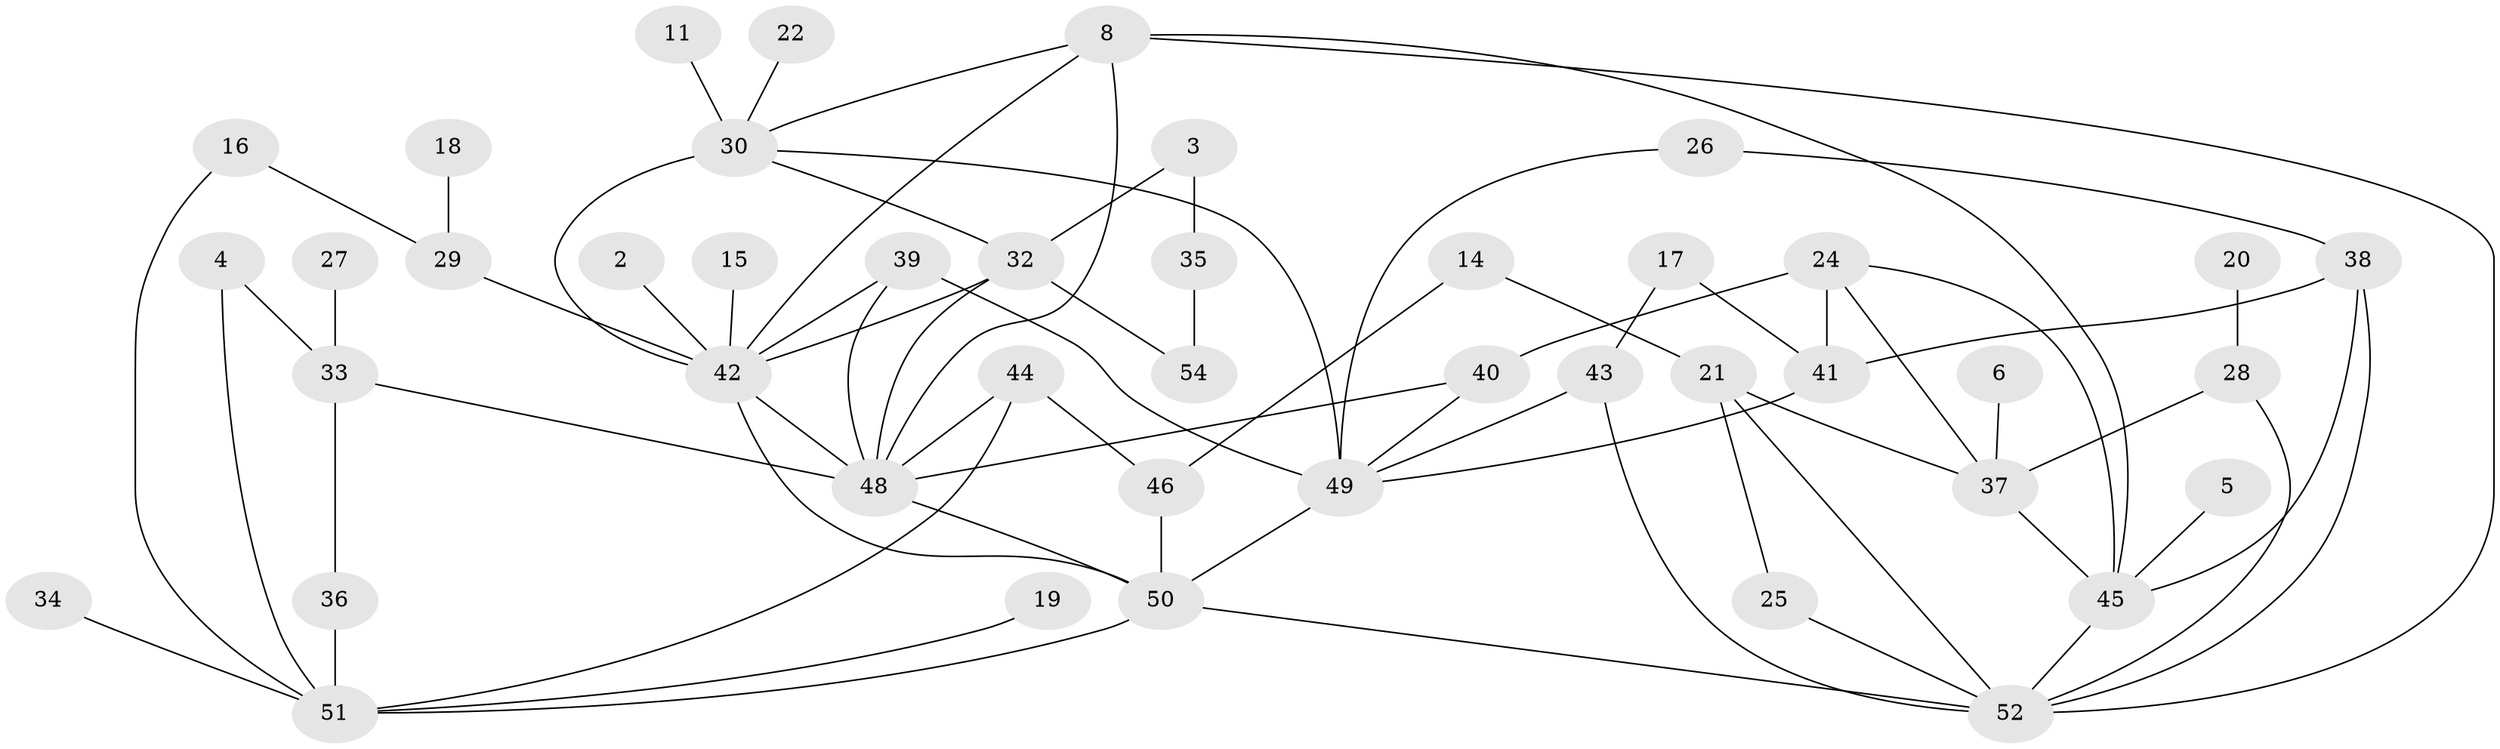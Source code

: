 // original degree distribution, {3: 0.19444444444444445, 5: 0.10185185185185185, 0: 0.08333333333333333, 1: 0.16666666666666666, 2: 0.35185185185185186, 4: 0.08333333333333333, 6: 0.018518518518518517}
// Generated by graph-tools (version 1.1) at 2025/49/03/09/25 03:49:08]
// undirected, 44 vertices, 72 edges
graph export_dot {
graph [start="1"]
  node [color=gray90,style=filled];
  2;
  3;
  4;
  5;
  6;
  8;
  11;
  14;
  15;
  16;
  17;
  18;
  19;
  20;
  21;
  22;
  24;
  25;
  26;
  27;
  28;
  29;
  30;
  32;
  33;
  34;
  35;
  36;
  37;
  38;
  39;
  40;
  41;
  42;
  43;
  44;
  45;
  46;
  48;
  49;
  50;
  51;
  52;
  54;
  2 -- 42 [weight=1.0];
  3 -- 32 [weight=1.0];
  3 -- 35 [weight=1.0];
  4 -- 33 [weight=1.0];
  4 -- 51 [weight=1.0];
  5 -- 45 [weight=1.0];
  6 -- 37 [weight=1.0];
  8 -- 30 [weight=1.0];
  8 -- 42 [weight=1.0];
  8 -- 45 [weight=1.0];
  8 -- 48 [weight=1.0];
  8 -- 52 [weight=1.0];
  11 -- 30 [weight=1.0];
  14 -- 21 [weight=1.0];
  14 -- 46 [weight=1.0];
  15 -- 42 [weight=1.0];
  16 -- 29 [weight=1.0];
  16 -- 51 [weight=1.0];
  17 -- 41 [weight=1.0];
  17 -- 43 [weight=1.0];
  18 -- 29 [weight=1.0];
  19 -- 51 [weight=1.0];
  20 -- 28 [weight=1.0];
  21 -- 25 [weight=1.0];
  21 -- 37 [weight=1.0];
  21 -- 52 [weight=1.0];
  22 -- 30 [weight=1.0];
  24 -- 37 [weight=1.0];
  24 -- 40 [weight=2.0];
  24 -- 41 [weight=1.0];
  24 -- 45 [weight=1.0];
  25 -- 52 [weight=1.0];
  26 -- 38 [weight=1.0];
  26 -- 49 [weight=1.0];
  27 -- 33 [weight=1.0];
  28 -- 37 [weight=1.0];
  28 -- 52 [weight=1.0];
  29 -- 42 [weight=1.0];
  30 -- 32 [weight=1.0];
  30 -- 42 [weight=1.0];
  30 -- 49 [weight=1.0];
  32 -- 42 [weight=1.0];
  32 -- 48 [weight=1.0];
  32 -- 54 [weight=1.0];
  33 -- 36 [weight=1.0];
  33 -- 48 [weight=1.0];
  34 -- 51 [weight=1.0];
  35 -- 54 [weight=1.0];
  36 -- 51 [weight=1.0];
  37 -- 45 [weight=1.0];
  38 -- 41 [weight=1.0];
  38 -- 45 [weight=1.0];
  38 -- 52 [weight=1.0];
  39 -- 42 [weight=1.0];
  39 -- 48 [weight=1.0];
  39 -- 49 [weight=1.0];
  40 -- 48 [weight=1.0];
  40 -- 49 [weight=1.0];
  41 -- 49 [weight=1.0];
  42 -- 48 [weight=1.0];
  42 -- 50 [weight=1.0];
  43 -- 49 [weight=1.0];
  43 -- 52 [weight=1.0];
  44 -- 46 [weight=1.0];
  44 -- 48 [weight=2.0];
  44 -- 51 [weight=1.0];
  45 -- 52 [weight=1.0];
  46 -- 50 [weight=1.0];
  48 -- 50 [weight=1.0];
  49 -- 50 [weight=1.0];
  50 -- 51 [weight=1.0];
  50 -- 52 [weight=1.0];
}
